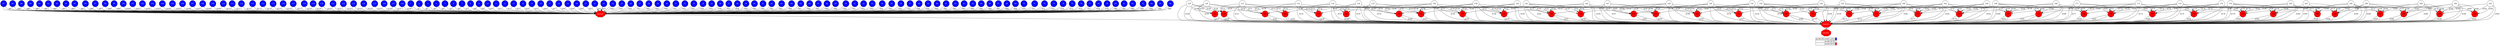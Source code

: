 digraph {
  rankdir=TB;
  labeljust="l";
  subgraph dependence_graph {
    ranksep=0.20;
    node[height=0.75];

1[shape=circle, style=filled fillcolor="#0000ff" fontcolor="#ffffff"];
2[shape=circle, style=filled fillcolor="#0000ff" fontcolor="#ffffff"];
3[shape=circle, style=filled fillcolor="#0000ff" fontcolor="#ffffff"];
4[shape=circle, style=filled fillcolor="#0000ff" fontcolor="#ffffff"];
5[shape=circle, style=filled fillcolor="#0000ff" fontcolor="#ffffff"];
6[shape=circle, style=filled fillcolor="#0000ff" fontcolor="#ffffff"];
7[shape=circle, style=filled fillcolor="#0000ff" fontcolor="#ffffff"];
8[shape=circle, style=filled fillcolor="#0000ff" fontcolor="#ffffff"];
9[shape=circle, style=filled fillcolor="#0000ff" fontcolor="#ffffff"];
10[shape=circle, style=filled fillcolor="#0000ff" fontcolor="#ffffff"];
11[shape=circle, style=filled fillcolor="#0000ff" fontcolor="#ffffff"];
12[shape=circle, style=filled fillcolor="#0000ff" fontcolor="#ffffff"];
13[shape=circle, style=filled fillcolor="#0000ff" fontcolor="#ffffff"];
14[shape=circle, style=filled fillcolor="#0000ff" fontcolor="#ffffff"];
15[shape=circle, style=filled fillcolor="#0000ff" fontcolor="#ffffff"];
16[shape=circle, style=filled fillcolor="#0000ff" fontcolor="#ffffff"];
17[shape=circle, style=filled fillcolor="#0000ff" fontcolor="#ffffff"];
18[shape=circle, style=filled fillcolor="#0000ff" fontcolor="#ffffff"];
19[shape=circle, style=filled fillcolor="#0000ff" fontcolor="#ffffff"];
20[shape=circle, style=filled fillcolor="#0000ff" fontcolor="#ffffff"];
21[shape=circle, style=filled fillcolor="#0000ff" fontcolor="#ffffff"];
22[shape=circle, style=filled fillcolor="#0000ff" fontcolor="#ffffff"];
23[shape=circle, style=filled fillcolor="#0000ff" fontcolor="#ffffff"];
24[shape=circle, style=filled fillcolor="#0000ff" fontcolor="#ffffff"];
25[shape=circle, style=filled fillcolor="#0000ff" fontcolor="#ffffff"];
26[shape=circle, style=filled fillcolor="#0000ff" fontcolor="#ffffff"];
27[shape=circle, style=filled fillcolor="#0000ff" fontcolor="#ffffff"];
28[shape=circle, style=filled fillcolor="#0000ff" fontcolor="#ffffff"];
29[shape=circle, style=filled fillcolor="#0000ff" fontcolor="#ffffff"];
30[shape=circle, style=filled fillcolor="#0000ff" fontcolor="#ffffff"];
31[shape=circle, style=filled fillcolor="#0000ff" fontcolor="#ffffff"];
32[shape=circle, style=filled fillcolor="#0000ff" fontcolor="#ffffff"];
33[shape=circle, style=filled fillcolor="#0000ff" fontcolor="#ffffff"];
34[shape=circle, style=filled fillcolor="#0000ff" fontcolor="#ffffff"];
35[shape=circle, style=filled fillcolor="#0000ff" fontcolor="#ffffff"];
36[shape=circle, style=filled fillcolor="#0000ff" fontcolor="#ffffff"];
37[shape=circle, style=filled fillcolor="#0000ff" fontcolor="#ffffff"];
38[shape=circle, style=filled fillcolor="#0000ff" fontcolor="#ffffff"];
39[shape=circle, style=filled fillcolor="#0000ff" fontcolor="#ffffff"];
40[shape=circle, style=filled fillcolor="#0000ff" fontcolor="#ffffff"];
41[shape=circle, style=filled fillcolor="#0000ff" fontcolor="#ffffff"];
42[shape=circle, style=filled fillcolor="#0000ff" fontcolor="#ffffff"];
43[shape=circle, style=filled fillcolor="#0000ff" fontcolor="#ffffff"];
44[shape=circle, style=filled fillcolor="#0000ff" fontcolor="#ffffff"];
45[shape=circle, style=filled fillcolor="#0000ff" fontcolor="#ffffff"];
46[shape=circle, style=filled fillcolor="#0000ff" fontcolor="#ffffff"];
47[shape=circle, style=filled fillcolor="#0000ff" fontcolor="#ffffff"];
48[shape=circle, style=filled fillcolor="#0000ff" fontcolor="#ffffff"];
49[shape=circle, style=filled fillcolor="#0000ff" fontcolor="#ffffff"];
50[shape=circle, style=filled fillcolor="#0000ff" fontcolor="#ffffff"];
51[shape=circle, style=filled fillcolor="#0000ff" fontcolor="#ffffff"];
52[shape=circle, style=filled fillcolor="#0000ff" fontcolor="#ffffff"];
53[shape=circle, style=filled fillcolor="#0000ff" fontcolor="#ffffff"];
54[shape=circle, style=filled fillcolor="#0000ff" fontcolor="#ffffff"];
55[shape=circle, style=filled fillcolor="#0000ff" fontcolor="#ffffff"];
56[shape=circle, style=filled fillcolor="#0000ff" fontcolor="#ffffff"];
57[shape=circle, style=filled fillcolor="#0000ff" fontcolor="#ffffff"];
58[shape=circle, style=filled fillcolor="#0000ff" fontcolor="#ffffff"];
59[shape=circle, style=filled fillcolor="#0000ff" fontcolor="#ffffff"];
60[shape=circle, style=filled fillcolor="#0000ff" fontcolor="#ffffff"];
61[shape=circle, style=filled fillcolor="#0000ff" fontcolor="#ffffff"];
62[shape=circle, style=filled fillcolor="#0000ff" fontcolor="#ffffff"];
63[shape=circle, style=filled fillcolor="#0000ff" fontcolor="#ffffff"];
64[shape=circle, style=filled fillcolor="#0000ff" fontcolor="#ffffff"];
65[shape=circle, style=filled fillcolor="#0000ff" fontcolor="#ffffff"];
66[shape=circle, style=filled fillcolor="#0000ff" fontcolor="#ffffff"];
67[shape=circle, style=filled fillcolor="#0000ff" fontcolor="#ffffff"];
68[shape=circle, style=filled fillcolor="#0000ff" fontcolor="#ffffff"];
69[shape=circle, style=filled fillcolor="#0000ff" fontcolor="#ffffff"];
70[shape=circle, style=filled fillcolor="#0000ff" fontcolor="#ffffff"];
71[shape=circle, style=filled fillcolor="#0000ff" fontcolor="#ffffff"];
72[shape=circle, style=filled fillcolor="#0000ff" fontcolor="#ffffff"];
73[shape=circle, style=filled fillcolor="#0000ff" fontcolor="#ffffff"];
74[shape=circle, style=filled fillcolor="#0000ff" fontcolor="#ffffff"];
75[shape=circle, style=filled fillcolor="#0000ff" fontcolor="#ffffff"];
76[shape=circle, style=filled fillcolor="#0000ff" fontcolor="#ffffff"];
77[shape=circle, style=filled fillcolor="#0000ff" fontcolor="#ffffff"];
78[shape=circle, style=filled fillcolor="#0000ff" fontcolor="#ffffff"];
79[shape=circle, style=filled fillcolor="#0000ff" fontcolor="#ffffff"];
80[shape=circle, style=filled fillcolor="#0000ff" fontcolor="#ffffff"];
81[shape=circle, style=filled fillcolor="#0000ff" fontcolor="#ffffff"];
82[shape=circle, style=filled fillcolor="#0000ff" fontcolor="#ffffff"];
83[shape=circle, style=filled fillcolor="#0000ff" fontcolor="#ffffff"];
84[shape=circle, style=filled fillcolor="#0000ff" fontcolor="#ffffff"];
85[shape=circle, style=filled fillcolor="#0000ff" fontcolor="#ffffff"];
86[shape=circle, style=filled fillcolor="#0000ff" fontcolor="#ffffff"];
87[shape=circle, style=filled fillcolor="#0000ff" fontcolor="#ffffff"];
88[shape=circle, style=filled fillcolor="#0000ff" fontcolor="#ffffff"];
89[shape=circle, style=filled fillcolor="#0000ff" fontcolor="#ffffff"];
90[shape=circle, style=filled fillcolor="#0000ff" fontcolor="#ffffff"];
91[shape=circle, style=filled fillcolor="#0000ff" fontcolor="#ffffff"];
92[shape=circle, style=filled fillcolor="#0000ff" fontcolor="#ffffff"];
93[shape=circle, style=filled fillcolor="#0000ff" fontcolor="#ffffff"];
94[shape=circle, style=filled fillcolor="#0000ff" fontcolor="#ffffff"];
95[shape=circle, style=filled fillcolor="#0000ff" fontcolor="#ffffff"];
96[shape=circle, style=filled fillcolor="#0000ff" fontcolor="#ffffff"];
97[shape=circle, style=filled fillcolor="#0000ff" fontcolor="#ffffff"];
98[shape=circle, style=filled fillcolor="#0000ff" fontcolor="#ffffff"];
99[shape=circle, style=filled fillcolor="#0000ff" fontcolor="#ffffff"];
100[shape=circle, style=filled fillcolor="#0000ff" fontcolor="#ffffff"];
101[shape=circle, style=filled fillcolor="#0000ff" fontcolor="#ffffff"];
102[shape=circle, style=filled fillcolor="#0000ff" fontcolor="#ffffff"];
103[shape=circle, style=filled fillcolor="#0000ff" fontcolor="#ffffff"];
104[shape=circle, style=filled fillcolor="#0000ff" fontcolor="#ffffff"];
105[shape=circle, style=filled fillcolor="#0000ff" fontcolor="#ffffff"];
106[shape=circle, style=filled fillcolor="#0000ff" fontcolor="#ffffff"];
107[shape=circle, style=filled fillcolor="#0000ff" fontcolor="#ffffff"];
108[shape=circle, style=filled fillcolor="#0000ff" fontcolor="#ffffff"];
109[shape=circle, style=filled fillcolor="#0000ff" fontcolor="#ffffff"];
110[shape=circle, style=filled fillcolor="#0000ff" fontcolor="#ffffff"];
111[shape=circle, style=filled fillcolor="#0000ff" fontcolor="#ffffff"];
112[shape=circle, style=filled fillcolor="#0000ff" fontcolor="#ffffff"];
113[shape=circle, style=filled fillcolor="#0000ff" fontcolor="#ffffff"];
114[shape=circle, style=filled fillcolor="#0000ff" fontcolor="#ffffff"];
115[shape=circle, style=filled fillcolor="#0000ff" fontcolor="#ffffff"];
116[shape=circle, style=filled fillcolor="#0000ff" fontcolor="#ffffff"];
117[shape=circle, style=filled fillcolor="#0000ff" fontcolor="#ffffff"];
118[shape=circle, style=filled fillcolor="#0000ff" fontcolor="#ffffff"];
119[shape=circle, style=filled fillcolor="#0000ff" fontcolor="#ffffff"];
120[shape=circle, style=filled fillcolor="#0000ff" fontcolor="#ffffff"];
121[shape=circle, style=filled fillcolor="#0000ff" fontcolor="#ffffff"];
122[shape=circle, style=filled fillcolor="#0000ff" fontcolor="#ffffff"];
123[shape=circle, style=filled fillcolor="#0000ff" fontcolor="#ffffff"];
124[shape=circle, style=filled fillcolor="#0000ff" fontcolor="#ffffff"];
125[shape=circle, style=filled fillcolor="#0000ff" fontcolor="#ffffff"];
126[shape=circle, style=filled fillcolor="#0000ff" fontcolor="#ffffff"];
127[shape=circle, style=filled fillcolor="#0000ff" fontcolor="#ffffff"];
128[shape=circle, style=filled fillcolor="#0000ff" fontcolor="#ffffff"];
Synchro1[label="barrier", shape=octagon, style=filled fillcolor="#ff0000" fontcolor="#FFFFFF"];
46 -> Synchro1;
114 -> Synchro1;
70 -> Synchro1;
54 -> Synchro1;
104 -> Synchro1;
1 -> Synchro1;
84 -> Synchro1;
11 -> Synchro1;
61 -> Synchro1;
48 -> Synchro1;
94 -> Synchro1;
4 -> Synchro1;
10 -> Synchro1;
29 -> Synchro1;
5 -> Synchro1;
35 -> Synchro1;
37 -> Synchro1;
56 -> Synchro1;
41 -> Synchro1;
115 -> Synchro1;
128 -> Synchro1;
26 -> Synchro1;
62 -> Synchro1;
68 -> Synchro1;
89 -> Synchro1;
117 -> Synchro1;
100 -> Synchro1;
6 -> Synchro1;
105 -> Synchro1;
67 -> Synchro1;
125 -> Synchro1;
18 -> Synchro1;
42 -> Synchro1;
71 -> Synchro1;
127 -> Synchro1;
39 -> Synchro1;
12 -> Synchro1;
25 -> Synchro1;
32 -> Synchro1;
49 -> Synchro1;
17 -> Synchro1;
24 -> Synchro1;
47 -> Synchro1;
111 -> Synchro1;
65 -> Synchro1;
82 -> Synchro1;
50 -> Synchro1;
33 -> Synchro1;
14 -> Synchro1;
38 -> Synchro1;
107 -> Synchro1;
76 -> Synchro1;
106 -> Synchro1;
28 -> Synchro1;
87 -> Synchro1;
86 -> Synchro1;
16 -> Synchro1;
63 -> Synchro1;
78 -> Synchro1;
69 -> Synchro1;
22 -> Synchro1;
126 -> Synchro1;
108 -> Synchro1;
13 -> Synchro1;
57 -> Synchro1;
7 -> Synchro1;
90 -> Synchro1;
74 -> Synchro1;
121 -> Synchro1;
77 -> Synchro1;
58 -> Synchro1;
2 -> Synchro1;
64 -> Synchro1;
20 -> Synchro1;
102 -> Synchro1;
23 -> Synchro1;
75 -> Synchro1;
116 -> Synchro1;
73 -> Synchro1;
30 -> Synchro1;
44 -> Synchro1;
103 -> Synchro1;
92 -> Synchro1;
119 -> Synchro1;
112 -> Synchro1;
96 -> Synchro1;
31 -> Synchro1;
43 -> Synchro1;
110 -> Synchro1;
80 -> Synchro1;
101 -> Synchro1;
3 -> Synchro1;
60 -> Synchro1;
91 -> Synchro1;
55 -> Synchro1;
19 -> Synchro1;
52 -> Synchro1;
120 -> Synchro1;
81 -> Synchro1;
85 -> Synchro1;
93 -> Synchro1;
66 -> Synchro1;
72 -> Synchro1;
97 -> Synchro1;
123 -> Synchro1;
98 -> Synchro1;
122 -> Synchro1;
109 -> Synchro1;
45 -> Synchro1;
9 -> Synchro1;
99 -> Synchro1;
36 -> Synchro1;
51 -> Synchro1;
88 -> Synchro1;
59 -> Synchro1;
15 -> Synchro1;
124 -> Synchro1;
8 -> Synchro1;
34 -> Synchro1;
95 -> Synchro1;
21 -> Synchro1;
79 -> Synchro1;
118 -> Synchro1;
53 -> Synchro1;
83 -> Synchro1;
40 -> Synchro1;
113 -> Synchro1;
27 -> Synchro1;
1 -> Synchro1[ label="d1" ];
2 -> Synchro1[ label="d2" ];
3 -> Synchro1[ label="d3" ];
4 -> Synchro1[ label="d4" ];
5 -> Synchro1[ label="d5" ];
6 -> Synchro1[ label="d6" ];
7 -> Synchro1[ label="d7" ];
8 -> Synchro1[ label="d8" ];
9 -> Synchro1[ label="d9" ];
10 -> Synchro1[ label="d10" ];
11 -> Synchro1[ label="d11" ];
12 -> Synchro1[ label="d12" ];
13 -> Synchro1[ label="d13" ];
14 -> Synchro1[ label="d14" ];
15 -> Synchro1[ label="d15" ];
16 -> Synchro1[ label="d16" ];
17 -> Synchro1[ label="d17" ];
18 -> Synchro1[ label="d18" ];
19 -> Synchro1[ label="d19" ];
20 -> Synchro1[ label="d20" ];
21 -> Synchro1[ label="d21" ];
22 -> Synchro1[ label="d22" ];
23 -> Synchro1[ label="d23" ];
24 -> Synchro1[ label="d24" ];
25 -> Synchro1[ label="d25" ];
26 -> Synchro1[ label="d26" ];
27 -> Synchro1[ label="d27" ];
28 -> Synchro1[ label="d28" ];
29 -> Synchro1[ label="d29" ];
30 -> Synchro1[ label="d30" ];
31 -> Synchro1[ label="d31" ];
32 -> Synchro1[ label="d32" ];
33 -> Synchro1[ label="d33" ];
34 -> Synchro1[ label="d34" ];
35 -> Synchro1[ label="d35" ];
36 -> Synchro1[ label="d36" ];
37 -> Synchro1[ label="d37" ];
38 -> Synchro1[ label="d38" ];
39 -> Synchro1[ label="d39" ];
40 -> Synchro1[ label="d40" ];
41 -> Synchro1[ label="d41" ];
42 -> Synchro1[ label="d42" ];
43 -> Synchro1[ label="d43" ];
44 -> Synchro1[ label="d44" ];
45 -> Synchro1[ label="d45" ];
46 -> Synchro1[ label="d46" ];
47 -> Synchro1[ label="d47" ];
48 -> Synchro1[ label="d48" ];
49 -> Synchro1[ label="d49" ];
50 -> Synchro1[ label="d50" ];
51 -> Synchro1[ label="d51" ];
52 -> Synchro1[ label="d52" ];
53 -> Synchro1[ label="d53" ];
54 -> Synchro1[ label="d54" ];
55 -> Synchro1[ label="d55" ];
56 -> Synchro1[ label="d56" ];
57 -> Synchro1[ label="d57" ];
58 -> Synchro1[ label="d58" ];
59 -> Synchro1[ label="d59" ];
60 -> Synchro1[ label="d60" ];
61 -> Synchro1[ label="d61" ];
62 -> Synchro1[ label="d62" ];
63 -> Synchro1[ label="d63" ];
64 -> Synchro1[ label="d64" ];
65 -> Synchro1[ label="d65" ];
66 -> Synchro1[ label="d66" ];
67 -> Synchro1[ label="d67" ];
68 -> Synchro1[ label="d68" ];
69 -> Synchro1[ label="d69" ];
70 -> Synchro1[ label="d70" ];
71 -> Synchro1[ label="d71" ];
72 -> Synchro1[ label="d72" ];
73 -> Synchro1[ label="d73" ];
74 -> Synchro1[ label="d74" ];
75 -> Synchro1[ label="d75" ];
76 -> Synchro1[ label="d76" ];
77 -> Synchro1[ label="d77" ];
78 -> Synchro1[ label="d78" ];
79 -> Synchro1[ label="d79" ];
80 -> Synchro1[ label="d80" ];
81 -> Synchro1[ label="d81" ];
82 -> Synchro1[ label="d82" ];
83 -> Synchro1[ label="d83" ];
84 -> Synchro1[ label="d84" ];
85 -> Synchro1[ label="d85" ];
86 -> Synchro1[ label="d86" ];
87 -> Synchro1[ label="d87" ];
88 -> Synchro1[ label="d88" ];
89 -> Synchro1[ label="d89" ];
90 -> Synchro1[ label="d90" ];
91 -> Synchro1[ label="d91" ];
92 -> Synchro1[ label="d92" ];
93 -> Synchro1[ label="d93" ];
94 -> Synchro1[ label="d94" ];
95 -> Synchro1[ label="d95" ];
96 -> Synchro1[ label="d96" ];
97 -> Synchro1[ label="d97" ];
98 -> Synchro1[ label="d98" ];
99 -> Synchro1[ label="d99" ];
100 -> Synchro1[ label="d100" ];
101 -> Synchro1[ label="d101" ];
102 -> Synchro1[ label="d102" ];
103 -> Synchro1[ label="d103" ];
104 -> Synchro1[ label="d104" ];
105 -> Synchro1[ label="d105" ];
106 -> Synchro1[ label="d106" ];
107 -> Synchro1[ label="d107" ];
108 -> Synchro1[ label="d108" ];
109 -> Synchro1[ label="d109" ];
110 -> Synchro1[ label="d110" ];
111 -> Synchro1[ label="d111" ];
112 -> Synchro1[ label="d112" ];
113 -> Synchro1[ label="d113" ];
114 -> Synchro1[ label="d114" ];
115 -> Synchro1[ label="d115" ];
116 -> Synchro1[ label="d116" ];
117 -> Synchro1[ label="d117" ];
118 -> Synchro1[ label="d118" ];
119 -> Synchro1[ label="d119" ];
120 -> Synchro1[ label="d120" ];
121 -> Synchro1[ label="d121" ];
122 -> Synchro1[ label="d122" ];
123 -> Synchro1[ label="d123" ];
124 -> Synchro1[ label="d124" ];
125 -> Synchro1[ label="d125" ];
126 -> Synchro1[ label="d126" ];
127 -> Synchro1[ label="d127" ];
128 -> Synchro1[ label="d128" ];
129[shape=circle, style=filled fillcolor="#ffffff" fontcolor="#000000"];
130[shape=circle, style=filled fillcolor="#ffffff" fontcolor="#000000"];
131[shape=circle, style=filled fillcolor="#ffffff" fontcolor="#000000"];
132[shape=circle, style=filled fillcolor="#ffffff" fontcolor="#000000"];
133[shape=circle, style=filled fillcolor="#ffffff" fontcolor="#000000"];
134[shape=circle, style=filled fillcolor="#ffffff" fontcolor="#000000"];
135[shape=circle, style=filled fillcolor="#ffffff" fontcolor="#000000"];
136[shape=circle, style=filled fillcolor="#ffffff" fontcolor="#000000"];
137[shape=circle, style=filled fillcolor="#ff0000" fontcolor="#000000"];
129 -> 137[ label="d129" ];
135 -> 137[ label="d135" ];
130 -> 137[ label="d130" ];
138[shape=circle, style=filled fillcolor="#ffffff" fontcolor="#000000"];
139[shape=circle, style=filled fillcolor="#ff0000" fontcolor="#000000"];
130 -> 139[ label="d130" ];
136 -> 139[ label="d136" ];
131 -> 139[ label="d131" ];
129 -> 139[ label="d129" ];
140[shape=circle, style=filled fillcolor="#ffffff" fontcolor="#000000"];
141[shape=circle, style=filled fillcolor="#ff0000" fontcolor="#000000"];
131 -> 141[ label="d131" ];
138 -> 141[ label="d138" ];
132 -> 141[ label="d132" ];
130 -> 141[ label="d130" ];
142[shape=circle, style=filled fillcolor="#ffffff" fontcolor="#000000"];
143[shape=circle, style=filled fillcolor="#ff0000" fontcolor="#000000"];
132 -> 143[ label="d132" ];
140 -> 143[ label="d140" ];
133 -> 143[ label="d133" ];
131 -> 143[ label="d131" ];
144[shape=circle, style=filled fillcolor="#ffffff" fontcolor="#000000"];
145[shape=circle, style=filled fillcolor="#ff0000" fontcolor="#000000"];
133 -> 145[ label="d133" ];
142 -> 145[ label="d142" ];
134 -> 145[ label="d134" ];
132 -> 145[ label="d132" ];
146[shape=circle, style=filled fillcolor="#ff0000" fontcolor="#000000"];
134 -> 146[ label="d134" ];
144 -> 146[ label="d144" ];
133 -> 146[ label="d133" ];
147[shape=circle, style=filled fillcolor="#ffffff" fontcolor="#000000"];
148[shape=circle, style=filled fillcolor="#ffffff" fontcolor="#000000"];
149[shape=circle, style=filled fillcolor="#ff0000" fontcolor="#000000"];
135 -> 149[ label="d135" ];
129 -> 149[ label="d129" ];
147 -> 149[ label="d147" ];
136 -> 149[ label="d136" ];
150[shape=circle, style=filled fillcolor="#ffffff" fontcolor="#000000"];
151[shape=circle, style=filled fillcolor="#ff0000" fontcolor="#000000"];
136 -> 151[ label="d136" ];
130 -> 151[ label="d130" ];
148 -> 151[ label="d148" ];
138 -> 151[ label="d138" ];
135 -> 151[ label="d135" ];
152[shape=circle, style=filled fillcolor="#ffffff" fontcolor="#000000"];
153[shape=circle, style=filled fillcolor="#ff0000" fontcolor="#000000"];
138 -> 153[ label="d138" ];
131 -> 153[ label="d131" ];
150 -> 153[ label="d150" ];
140 -> 153[ label="d140" ];
136 -> 153[ label="d136" ];
154[shape=circle, style=filled fillcolor="#ffffff" fontcolor="#000000"];
155[shape=circle, style=filled fillcolor="#ff0000" fontcolor="#000000"];
140 -> 155[ label="d140" ];
132 -> 155[ label="d132" ];
152 -> 155[ label="d152" ];
142 -> 155[ label="d142" ];
138 -> 155[ label="d138" ];
156[shape=circle, style=filled fillcolor="#ffffff" fontcolor="#000000"];
157[shape=circle, style=filled fillcolor="#ff0000" fontcolor="#000000"];
142 -> 157[ label="d142" ];
133 -> 157[ label="d133" ];
154 -> 157[ label="d154" ];
144 -> 157[ label="d144" ];
140 -> 157[ label="d140" ];
158[shape=circle, style=filled fillcolor="#ff0000" fontcolor="#000000"];
144 -> 158[ label="d144" ];
134 -> 158[ label="d134" ];
156 -> 158[ label="d156" ];
142 -> 158[ label="d142" ];
159[shape=circle, style=filled fillcolor="#ffffff" fontcolor="#000000"];
160[shape=circle, style=filled fillcolor="#ffffff" fontcolor="#000000"];
161[shape=circle, style=filled fillcolor="#ff0000" fontcolor="#000000"];
147 -> 161[ label="d147" ];
135 -> 161[ label="d135" ];
159 -> 161[ label="d159" ];
148 -> 161[ label="d148" ];
162[shape=circle, style=filled fillcolor="#ffffff" fontcolor="#000000"];
163[shape=circle, style=filled fillcolor="#ff0000" fontcolor="#000000"];
148 -> 163[ label="d148" ];
136 -> 163[ label="d136" ];
160 -> 163[ label="d160" ];
150 -> 163[ label="d150" ];
147 -> 163[ label="d147" ];
164[shape=circle, style=filled fillcolor="#ffffff" fontcolor="#000000"];
165[shape=circle, style=filled fillcolor="#ff0000" fontcolor="#000000"];
150 -> 165[ label="d150" ];
138 -> 165[ label="d138" ];
162 -> 165[ label="d162" ];
152 -> 165[ label="d152" ];
148 -> 165[ label="d148" ];
166[shape=circle, style=filled fillcolor="#ffffff" fontcolor="#000000"];
167[shape=circle, style=filled fillcolor="#ff0000" fontcolor="#000000"];
152 -> 167[ label="d152" ];
140 -> 167[ label="d140" ];
164 -> 167[ label="d164" ];
154 -> 167[ label="d154" ];
150 -> 167[ label="d150" ];
168[shape=circle, style=filled fillcolor="#ffffff" fontcolor="#000000"];
169[shape=circle, style=filled fillcolor="#ff0000" fontcolor="#000000"];
154 -> 169[ label="d154" ];
142 -> 169[ label="d142" ];
166 -> 169[ label="d166" ];
156 -> 169[ label="d156" ];
152 -> 169[ label="d152" ];
170[shape=circle, style=filled fillcolor="#ff0000" fontcolor="#000000"];
156 -> 170[ label="d156" ];
144 -> 170[ label="d144" ];
168 -> 170[ label="d168" ];
154 -> 170[ label="d154" ];
171[shape=circle, style=filled fillcolor="#ffffff" fontcolor="#000000"];
172[shape=circle, style=filled fillcolor="#ffffff" fontcolor="#000000"];
173[shape=circle, style=filled fillcolor="#ff0000" fontcolor="#000000"];
159 -> 173[ label="d159" ];
147 -> 173[ label="d147" ];
171 -> 173[ label="d171" ];
160 -> 173[ label="d160" ];
174[shape=circle, style=filled fillcolor="#ffffff" fontcolor="#000000"];
175[shape=circle, style=filled fillcolor="#ff0000" fontcolor="#000000"];
160 -> 175[ label="d160" ];
148 -> 175[ label="d148" ];
172 -> 175[ label="d172" ];
162 -> 175[ label="d162" ];
159 -> 175[ label="d159" ];
176[shape=circle, style=filled fillcolor="#ffffff" fontcolor="#000000"];
177[shape=circle, style=filled fillcolor="#ff0000" fontcolor="#000000"];
162 -> 177[ label="d162" ];
150 -> 177[ label="d150" ];
174 -> 177[ label="d174" ];
164 -> 177[ label="d164" ];
160 -> 177[ label="d160" ];
178[shape=circle, style=filled fillcolor="#ffffff" fontcolor="#000000"];
179[shape=circle, style=filled fillcolor="#ff0000" fontcolor="#000000"];
164 -> 179[ label="d164" ];
152 -> 179[ label="d152" ];
176 -> 179[ label="d176" ];
166 -> 179[ label="d166" ];
162 -> 179[ label="d162" ];
180[shape=circle, style=filled fillcolor="#ffffff" fontcolor="#000000"];
181[shape=circle, style=filled fillcolor="#ff0000" fontcolor="#000000"];
166 -> 181[ label="d166" ];
154 -> 181[ label="d154" ];
178 -> 181[ label="d178" ];
168 -> 181[ label="d168" ];
164 -> 181[ label="d164" ];
182[shape=circle, style=filled fillcolor="#ff0000" fontcolor="#000000"];
168 -> 182[ label="d168" ];
156 -> 182[ label="d156" ];
180 -> 182[ label="d180" ];
166 -> 182[ label="d166" ];
183[shape=circle, style=filled fillcolor="#ffffff" fontcolor="#000000"];
184[shape=circle, style=filled fillcolor="#ffffff" fontcolor="#000000"];
185[shape=circle, style=filled fillcolor="#ff0000" fontcolor="#000000"];
171 -> 185[ label="d171" ];
159 -> 185[ label="d159" ];
183 -> 185[ label="d183" ];
172 -> 185[ label="d172" ];
186[shape=circle, style=filled fillcolor="#ffffff" fontcolor="#000000"];
187[shape=circle, style=filled fillcolor="#ff0000" fontcolor="#000000"];
172 -> 187[ label="d172" ];
160 -> 187[ label="d160" ];
184 -> 187[ label="d184" ];
174 -> 187[ label="d174" ];
171 -> 187[ label="d171" ];
188[shape=circle, style=filled fillcolor="#ffffff" fontcolor="#000000"];
189[shape=circle, style=filled fillcolor="#ff0000" fontcolor="#000000"];
174 -> 189[ label="d174" ];
162 -> 189[ label="d162" ];
186 -> 189[ label="d186" ];
176 -> 189[ label="d176" ];
172 -> 189[ label="d172" ];
190[shape=circle, style=filled fillcolor="#ffffff" fontcolor="#000000"];
191[shape=circle, style=filled fillcolor="#ff0000" fontcolor="#000000"];
176 -> 191[ label="d176" ];
164 -> 191[ label="d164" ];
188 -> 191[ label="d188" ];
178 -> 191[ label="d178" ];
174 -> 191[ label="d174" ];
192[shape=circle, style=filled fillcolor="#ffffff" fontcolor="#000000"];
193[shape=circle, style=filled fillcolor="#ff0000" fontcolor="#000000"];
178 -> 193[ label="d178" ];
166 -> 193[ label="d166" ];
190 -> 193[ label="d190" ];
180 -> 193[ label="d180" ];
176 -> 193[ label="d176" ];
194[shape=circle, style=filled fillcolor="#ff0000" fontcolor="#000000"];
180 -> 194[ label="d180" ];
168 -> 194[ label="d168" ];
192 -> 194[ label="d192" ];
178 -> 194[ label="d178" ];
195[shape=circle, style=filled fillcolor="#ff0000" fontcolor="#000000"];
183 -> 195[ label="d183" ];
171 -> 195[ label="d171" ];
184 -> 195[ label="d184" ];
196[shape=circle, style=filled fillcolor="#ff0000" fontcolor="#000000"];
184 -> 196[ label="d184" ];
172 -> 196[ label="d172" ];
186 -> 196[ label="d186" ];
183 -> 196[ label="d183" ];
197[shape=circle, style=filled fillcolor="#ff0000" fontcolor="#000000"];
186 -> 197[ label="d186" ];
174 -> 197[ label="d174" ];
188 -> 197[ label="d188" ];
184 -> 197[ label="d184" ];
198[shape=circle, style=filled fillcolor="#ff0000" fontcolor="#000000"];
188 -> 198[ label="d188" ];
176 -> 198[ label="d176" ];
190 -> 198[ label="d190" ];
186 -> 198[ label="d186" ];
199[shape=circle, style=filled fillcolor="#ff0000" fontcolor="#000000"];
190 -> 199[ label="d190" ];
178 -> 199[ label="d178" ];
192 -> 199[ label="d192" ];
188 -> 199[ label="d188" ];
200[shape=circle, style=filled fillcolor="#ff0000" fontcolor="#000000"];
192 -> 200[ label="d192" ];
180 -> 200[ label="d180" ];
190 -> 200[ label="d190" ];
Synchro2[label="barrier", shape=octagon, style=filled fillcolor="#ff0000" fontcolor="#FFFFFF"];
Synchro1 -> Synchro2;
157 -> Synchro2;
179 -> Synchro2;
143 -> Synchro2;
145 -> Synchro2;
172 -> Synchro2;
165 -> Synchro2;
146 -> Synchro2;
155 -> Synchro2;
193 -> Synchro2;
134 -> Synchro2;
183 -> Synchro2;
148 -> Synchro2;
162 -> Synchro2;
181 -> Synchro2;
132 -> Synchro2;
167 -> Synchro2;
166 -> Synchro2;
160 -> Synchro2;
130 -> Synchro2;
190 -> Synchro2;
175 -> Synchro2;
178 -> Synchro2;
170 -> Synchro2;
189 -> Synchro2;
182 -> Synchro2;
154 -> Synchro2;
164 -> Synchro2;
186 -> Synchro2;
194 -> Synchro2;
149 -> Synchro2;
187 -> Synchro2;
151 -> Synchro2;
135 -> Synchro2;
174 -> Synchro2;
141 -> Synchro2;
156 -> Synchro2;
184 -> Synchro2;
131 -> Synchro2;
163 -> Synchro2;
169 -> Synchro2;
139 -> Synchro2;
200 -> Synchro2;
137 -> Synchro2;
147 -> Synchro2;
133 -> Synchro2;
136 -> Synchro2;
140 -> Synchro2;
158 -> Synchro2;
188 -> Synchro2;
192 -> Synchro2;
138 -> Synchro2;
129 -> Synchro2;
197 -> Synchro2;
196 -> Synchro2;
180 -> Synchro2;
185 -> Synchro2;
171 -> Synchro2;
177 -> Synchro2;
159 -> Synchro2;
152 -> Synchro2;
191 -> Synchro2;
176 -> Synchro2;
173 -> Synchro2;
198 -> Synchro2;
195 -> Synchro2;
150 -> Synchro2;
144 -> Synchro2;
161 -> Synchro2;
168 -> Synchro2;
153 -> Synchro2;
199 -> Synchro2;
142 -> Synchro2;
137 -> Synchro2[ label="d137" ];
149 -> Synchro2[ label="d149" ];
161 -> Synchro2[ label="d161" ];
173 -> Synchro2[ label="d173" ];
185 -> Synchro2[ label="d185" ];
195 -> Synchro2[ label="d195" ];
139 -> Synchro2[ label="d139" ];
151 -> Synchro2[ label="d151" ];
163 -> Synchro2[ label="d163" ];
175 -> Synchro2[ label="d175" ];
187 -> Synchro2[ label="d187" ];
196 -> Synchro2[ label="d196" ];
141 -> Synchro2[ label="d141" ];
153 -> Synchro2[ label="d153" ];
165 -> Synchro2[ label="d165" ];
177 -> Synchro2[ label="d177" ];
189 -> Synchro2[ label="d189" ];
197 -> Synchro2[ label="d197" ];
143 -> Synchro2[ label="d143" ];
155 -> Synchro2[ label="d155" ];
167 -> Synchro2[ label="d167" ];
179 -> Synchro2[ label="d179" ];
191 -> Synchro2[ label="d191" ];
198 -> Synchro2[ label="d198" ];
145 -> Synchro2[ label="d145" ];
157 -> Synchro2[ label="d157" ];
169 -> Synchro2[ label="d169" ];
181 -> Synchro2[ label="d181" ];
193 -> Synchro2[ label="d193" ];
199 -> Synchro2[ label="d199" ];
146 -> Synchro2[ label="d146" ];
158 -> Synchro2[ label="d158" ];
170 -> Synchro2[ label="d170" ];
182 -> Synchro2[ label="d182" ];
194 -> Synchro2[ label="d194" ];
200 -> Synchro2[ label="d200" ];
129 -> Synchro2[ label="d129" ];
135 -> Synchro2[ label="d135" ];
147 -> Synchro2[ label="d147" ];
159 -> Synchro2[ label="d159" ];
171 -> Synchro2[ label="d171" ];
183 -> Synchro2[ label="d183" ];
130 -> Synchro2[ label="d130" ];
136 -> Synchro2[ label="d136" ];
148 -> Synchro2[ label="d148" ];
160 -> Synchro2[ label="d160" ];
172 -> Synchro2[ label="d172" ];
184 -> Synchro2[ label="d184" ];
131 -> Synchro2[ label="d131" ];
138 -> Synchro2[ label="d138" ];
150 -> Synchro2[ label="d150" ];
162 -> Synchro2[ label="d162" ];
174 -> Synchro2[ label="d174" ];
186 -> Synchro2[ label="d186" ];
132 -> Synchro2[ label="d132" ];
140 -> Synchro2[ label="d140" ];
152 -> Synchro2[ label="d152" ];
164 -> Synchro2[ label="d164" ];
176 -> Synchro2[ label="d176" ];
188 -> Synchro2[ label="d188" ];
133 -> Synchro2[ label="d133" ];
142 -> Synchro2[ label="d142" ];
154 -> Synchro2[ label="d154" ];
166 -> Synchro2[ label="d166" ];
178 -> Synchro2[ label="d178" ];
190 -> Synchro2[ label="d190" ];
134 -> Synchro2[ label="d134" ];
144 -> Synchro2[ label="d144" ];
156 -> Synchro2[ label="d156" ];
168 -> Synchro2[ label="d168" ];
180 -> Synchro2[ label="d180" ];
192 -> Synchro2[ label="d192" ];
Synchro3[label="barrier", shape=octagon, style=filled fillcolor="#ff0000" fontcolor="#FFFFFF"];
Synchro2 -> Synchro3;  }
  subgraph legend {
    rank=sink;
    node [shape=plaintext, height=0.75];
    ranksep=0.20;
    label = "Legend";
    key [label=<
      <table border="0" cellpadding="2" cellspacing="0" cellborder="1">
<tr>
<td align="right">jacobi-2d.create_entry</td>
<td bgcolor="#0000ff">&nbsp;</td>
</tr>
<tr>
<td align="right">jacobi-2d.S1</td>
<td bgcolor="#ffffff">&nbsp;</td>
</tr>
<tr>
<td align="right">jacobi-2d.S2</td>
<td bgcolor="#ff0000">&nbsp;</td>
</tr>
      </table>
    >]
  }
}
